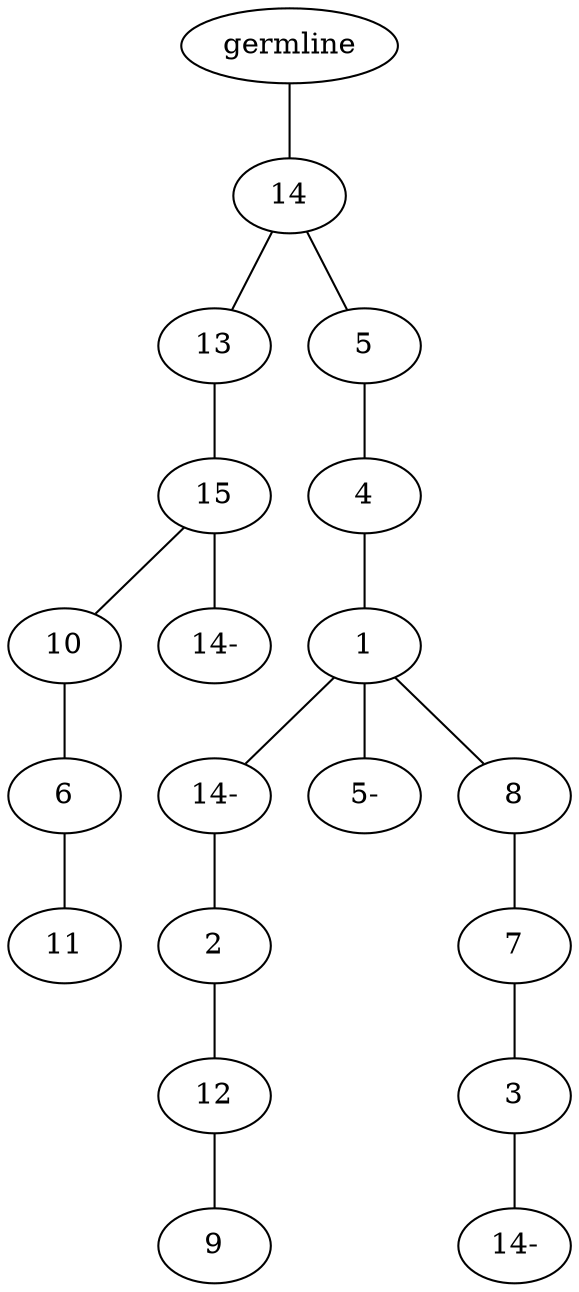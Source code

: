 graph tree {
    "139892254981712" [label="germline"];
    "139892249392512" [label="14"];
    "139892261311584" [label="13"];
    "139892261312928" [label="15"];
    "139892261310528" [label="10"];
    "139892261311152" [label="6"];
    "139892261314512" [label="11"];
    "139892261312256" [label="14-"];
    "139892261310816" [label="5"];
    "139892261312400" [label="4"];
    "139892261313984" [label="1"];
    "139892261313648" [label="14-"];
    "139892255755856" [label="2"];
    "139892255753888" [label="12"];
    "139892255756192" [label="9"];
    "139892261312976" [label="5-"];
    "139892255753984" [label="8"];
    "139892255754800" [label="7"];
    "139892249850064" [label="3"];
    "139892249852176" [label="14-"];
    "139892254981712" -- "139892249392512";
    "139892249392512" -- "139892261311584";
    "139892249392512" -- "139892261310816";
    "139892261311584" -- "139892261312928";
    "139892261312928" -- "139892261310528";
    "139892261312928" -- "139892261312256";
    "139892261310528" -- "139892261311152";
    "139892261311152" -- "139892261314512";
    "139892261310816" -- "139892261312400";
    "139892261312400" -- "139892261313984";
    "139892261313984" -- "139892261313648";
    "139892261313984" -- "139892261312976";
    "139892261313984" -- "139892255753984";
    "139892261313648" -- "139892255755856";
    "139892255755856" -- "139892255753888";
    "139892255753888" -- "139892255756192";
    "139892255753984" -- "139892255754800";
    "139892255754800" -- "139892249850064";
    "139892249850064" -- "139892249852176";
}
